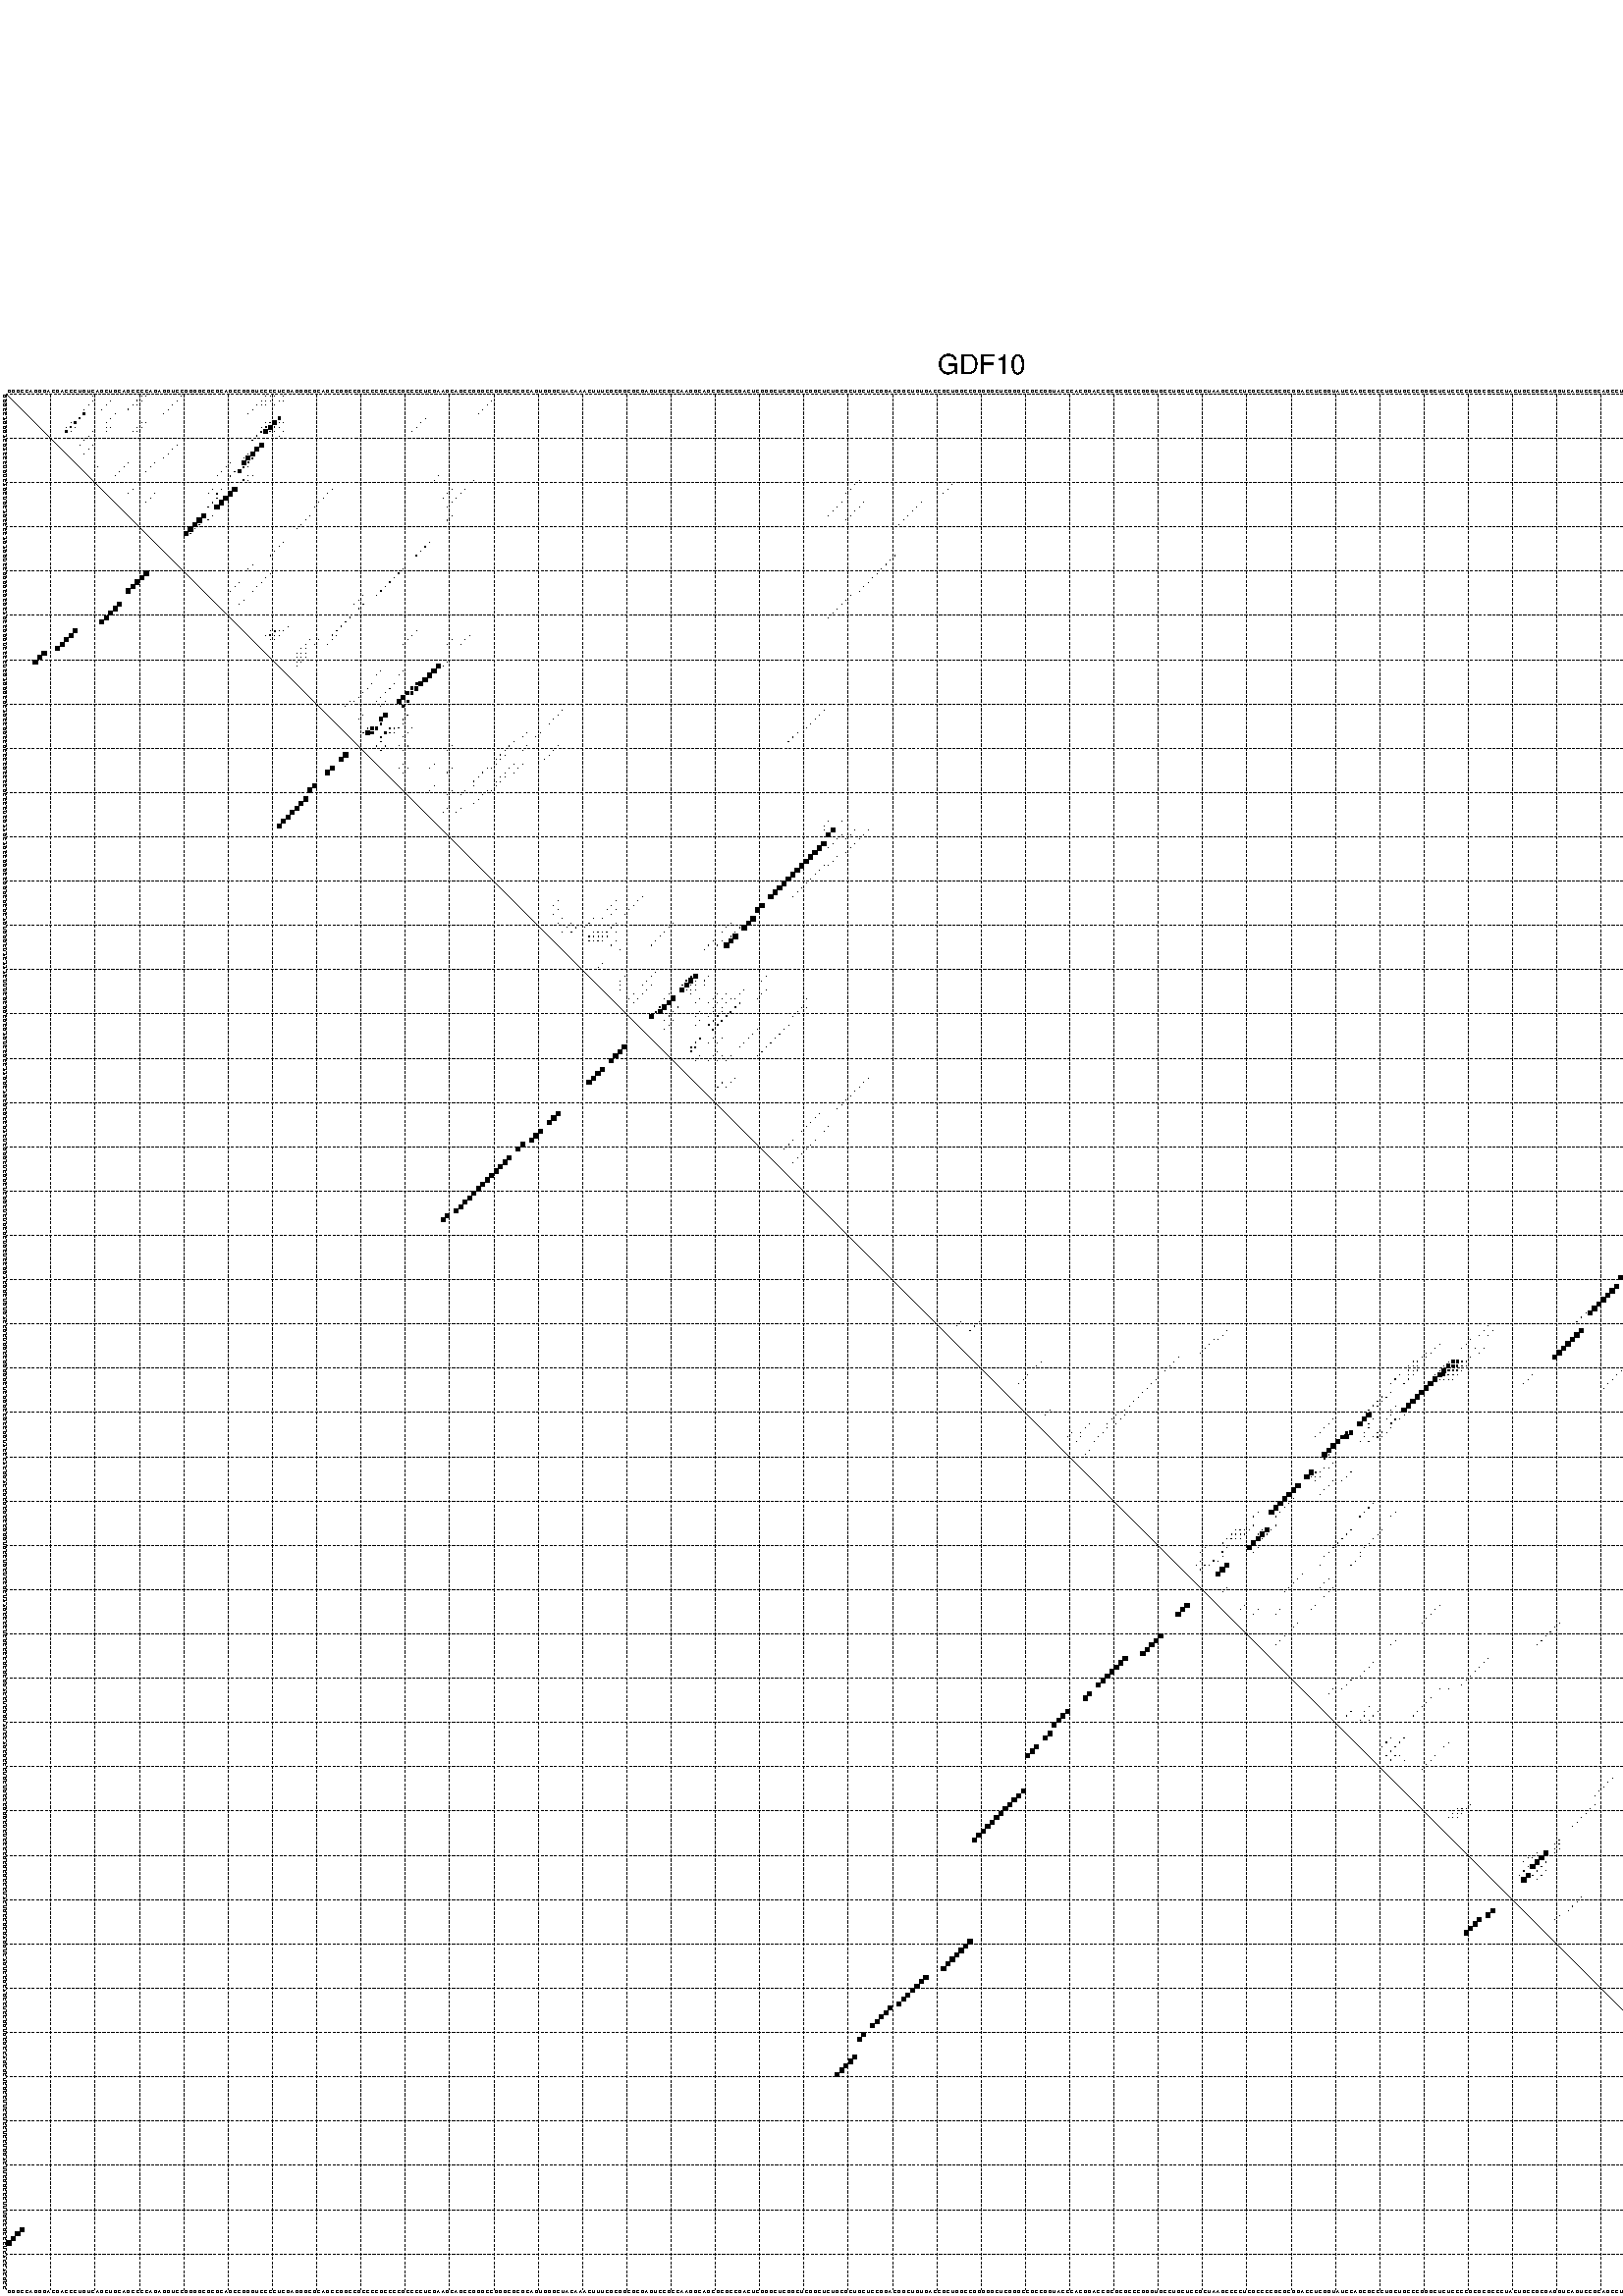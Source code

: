 %!PS-Adobe-3.0 EPSF-3.0
%%BoundingBox: 0 0 700 720
%%DocumentFonts: Helvetica
%%Pages: 1
%%EndComments

% Program options: --noLP 

% This file contains the square roots of probabilities in the form
% i  j  sqrt(p(i,j)) ubox

/DPdict 100 dict def

DPdict begin

%%BeginProlog

/logscale false def
/lpmin 1e-05 log def
/DataVisible  [ true true true true] def
/DataTitles   [ false false false false ] def
/min { 2 copy gt { exch } if pop } bind def
/max { 2 copy lt { exch } if pop } bind def
/box { %size x y box - draws box centered on x,y
   2 index 0.5 mul sub            % x -= 0.5
   exch 2 index 0.5 mul sub exch  % y -= 0.5
   3 -1 roll dup rectfill
} bind def
/ubox {
   logscale {
      log dup add lpmin div 1 exch sub dup 0 lt { pop 0 } if
   } if
   3 1 roll
   exch len exch sub 1 add box
} bind def
/lbox {
   3 1 roll
   len exch sub 1 add box
} bind def
/drawseq { % print sequence along all 4 sides
[ [0.7 -0.3 0 ]
  [0.7 0.7 len add 0]
  [-0.3 len sub -0.4 -90]
  [-0.3 len sub 0.7 len add -90]
] {
   gsave
    aload pop rotate translate
    0 1 len 1 sub {
     dup 0 moveto
     sequence exch 1 getinterval
     show
    } for
   grestore
  } forall
} bind def
/drawgrid{
  gsave
  0.5 dup translate
  0.01 setlinewidth
  len log 0.9 sub cvi 10 exch exp  % grid spacing
  dup 1 gt {
     dup dup 20 div dup 2 array astore exch 40 div setdash
  } { [0.3 0.7] 0.1 setdash } ifelse
  0 exch len {
     dup dup
     0 moveto
     len lineto
     dup
     len exch sub 0 exch moveto
     len exch len exch sub lineto
     stroke
  } for
  [] 0 setdash
  0.04 setlinewidth
  currentdict /cutpoint known {
    cutpoint 1 sub
    dup dup -1 moveto len 1 add lineto
    len exch sub dup
    -1 exch moveto len 1 add exch lineto
    stroke
  } if
  % draw diagonal
  0 len moveto len 0 lineto stroke
  grestore
} bind def
/drawTitle {
  currentdict /DPtitle known {
    % center title text
    /Helvetica findfont 10 scalefont setfont
    360 705 moveto DPtitle dup stringwidth pop 2 div neg 0 rmoveto show
  } if
} bind def
/prepareCoords {
  0 1 3 {
    % check whether we want to display current data
    dup DataVisible exch get
    {
      % check whether we've actually got some data
      DataSource exch get dup currentdict exch known {
        % data source s_j is present, so find length of array
        currentdict exch get length 
      } { pop 0 } ifelse
    } if
  } for
  exch dup 5 -1 roll add 4 -1 roll dup 5 1 roll 4 -1 roll add max
  len add 3 add 700 exch div dup scale
  exch 1 add exch 1 add translate
} bind def
/utri{ % i j prob utri
  gsave
  0.5 dup translate
  1 min 2 div
  0.85 mul 0.15 add 0.95  0.33
  3 1 roll % prepare hsb color
  sethsbcolor
  % now produce the coordinates for lines
  exch 1 sub dup len exch sub dup 4 -1 roll dup 3 1 roll dup len exch sub
  moveto lineto lineto closepath fill
  grestore
} bind def
/uUDmotif{ % i j uUDmotif
  gsave
  0.5 dup translate
  1 min 2 div
  0.85 mul 0.15 add 0.95 0.6
  3 1 roll % prepare hsb color
  sethsbcolor
  % now produce the coordinates for lines
  exch 1 sub dup len exch sub dup 4 -1 roll dup 3 1 roll dup len exch sub
  moveto lineto lineto closepath fill
  grestore
} bind def
/lUDmotif{ % i j lUDmotif
  gsave
  0.5 dup translate
  1 min 2 div
  0.85 mul 0.15 add 0.95 0.6
  3 1 roll % prepare hsb color
  sethsbcolor
  % now produce the coordinates for lines
  dup len exch sub dup 4 -1 roll 1 sub dup 3 1 roll dup len exch sub
  moveto lineto lineto closepath fill
  grestore
} bind def
/uHmotif{ % i j uHmotif
  gsave
  0.5 dup translate
  1 min 2 div
  0.85 mul 0.15 add 0.95  0.99
  3 1 roll % prepare hsb color
  sethsbcolor
  % now produce the coordinates for lines
  exch 1 sub dup len exch sub dup 4 -1 roll dup 3 1 roll dup len exch sub
  moveto lineto lineto closepath fill
  grestore
} bind def
/lHmotif{ % i j lHmotif
  gsave
  0.5 dup translate
  1 min 2 div
  0.85 mul 0.15 add 0.95  0.99
  3 1 roll % prepare hsb color
  sethsbcolor
  % now produce the coordinates for lines
  dup len exch sub dup 4 -1 roll 1 sub dup 3 1 roll dup len exch sub
  moveto lineto lineto closepath fill
  grestore
} bind def
/uImotif{ % i j k l uImotif
  gsave
  0.5 dup translate
  1 min 2 div
  0.85 mul 0.15 add 0.95  0.99
  3 1 roll % prepare hsb color
  sethsbcolor
  % now produce the coordinates for lines
  1 sub dup 5 1 roll exch len exch sub dup 5 1 roll 3 -1 roll dup
  5 1 roll exch 4 1 roll 3 1 roll exch 1 sub len exch sub dup 3 1 roll
  moveto lineto lineto lineto closepath fill
  grestore
} bind def
/lImotif{ % i j k l lImotif
  gsave
  0.5 dup translate
  1 min 2 div
  0.85 mul 0.15 add 0.95  0.99
  3 1 roll % prepare hsb color
  sethsbcolor
  % now produce the coordinates for lines
  4 -1 roll 1 sub dup 5 1 roll exch 1 sub len exch sub dup 3 -1 roll exch
  5 -1 roll len exch sub dup 6 -1 roll dup 3 1 roll 7 4 roll
  moveto lineto lineto lineto closepath fill
  grestore
} bind def
/drawDataSquareBottom { % x v n dataSquareBottom draw box
  len add 2 add exch lbox
} bind def
/drawDataSquareTop { % x v n dataSquareBottom draw box
  neg 1 sub exch lbox
} bind def
/drawDataSquareLeft { % y v n dataSquareBottom draw box
  neg 1 sub 3 1 roll lbox
} bind def
/drawDataSquareRight { % y v n dataSquareBottom draw box
  % use size x y box to draw box
  2 add len add 3 1 roll lbox
} bind def
/drawDataSquareBottomHSB { % x v h s b n dataSquareBottomHSB draw box
  % use size x y box to draw box
  len add 2 add 5 1 roll sethsbcolor lbox
} bind def
/drawDataSquareTopHSB { % x v h s b n dataSquareBottomHSB draw box
  % use size x y box to draw box
  neg 1 sub 5 1 roll sethsbcolor lbox
} bind def
/drawDataSquareLeftHSB { % x v h s b n dataSquareLeftHSB draw box
  % use size x y box to draw box
  neg 1 sub 6 1 roll sethsbcolor lbox
} bind def
/drawDataSquareRightHSB { % x v h s b n dataSquareLeftHSB draw box
  % use size x y box to draw box
  2 add len add 6 1 roll sethsbcolor lbox
} bind def
/drawDataTitleBottom {
  /Helvetica findfont 0.95 scalefont setfont
  0 -1.4 3 -1 roll sub moveto 
  dup stringwidth pop neg 0 rmoveto   
  show
} bind def
/drawDataTitleTop {
  /Helvetica findfont 0.95 scalefont setfont
  0 len 1.6 add 3 -1 roll add moveto 
  dup stringwidth pop neg 0 rmoveto   
  show
} bind def
/drawDataTitleLeft {
  /Helvetica findfont 0.95 scalefont setfont
  neg 1.4 sub len 1 add moveto 
  dup stringwidth pop 0 exch rmoveto -90 rotate
  show 90 rotate
} bind def
/drawDataTitleRight {
  /Helvetica findfont 0.95 scalefont setfont
  1.6 add len add len 1 add moveto 
  dup stringwidth pop 0 exch rmoveto -90 rotate
  show 90 rotate
} bind def
% do not modify the arrays below unless you know what you're doing!
/DataSource     [ /topData /leftData /bottomData /rightData ] def
/DataDrawBox    [ /drawDataSquareTop  /drawDataSquareLeft /drawDataSquareBottom /drawDataSquareRight] def
/DataDrawBoxHSB [ /drawDataSquareTopHSB /drawDataSquareLeftHSB /drawDataSquareBottomHSB /drawDataSquareRightHSB ] def
/DataDrawTitle  [ /drawDataTitleTop /drawDataTitleLeft /drawDataTitleBottom /drawDataTitleRight ] def
% this is the logic to parse the auxiliary linear data
% given in arrays topData, leftData, bottomData, and rightData
% See also the Boolean arrays DataVisible and DataTitles that
% are used to control which part of data will be visible
/drawData {
  0 1 3 {
    % check whether we want to display current data
    dup DataVisible exch get
    {
      % check whether we've actually got some data
      dup DataSource exch get dup currentdict exch known {
        % data source s_j is present, so we load the
        % corresponding data array a and loop over all data sets a[i]
        currentdict exch get dup length 1 sub 0 1 3 -1 roll {
          dup dup
          % now on stack: j a i i i
          % load data set, i.e. a[i]
          4 -1 roll         % j i i i a
          dup 3 -1 roll get dup % j i i a a[i] a[i]
          % 1. check whether we need to process data set title
          6 -1 roll dup 7 1 roll DataTitles exch get {
            % get current title drawing function key
            6 -1 roll dup 7 1 roll DataDrawTitle exch get
            % now on stack: ... j i i a a[i] a[i] title_draw_key
            % get current title and execute drawing function
            exch 0 get exch currentdict exch get 5 -1 roll exch exec
          } { % remove unused variables
              pop 3 -1 roll pop
          } ifelse
          % now on stack: ... j i a a[i]
          % 2. process actual data a[k] for 1 <= k < n
          dup length 1 sub 1 exch getinterval { 
            % on stack: j i a a[i][k]
            gsave
            dup length 2 eq { % print black box if two-valued
              % get box drawing function
              4 -1 roll dup 5 1 roll DataDrawBox exch get currentdict exch get exch
              aload pop 5 -1 roll dup 6 1 roll 4 -1 roll exec
            } {
              dup length 5 eq { % print box with hsb color
                % get box drawing function
                4 -1 roll dup 5 1 roll DataDrawBoxHSB exch get currentdict exch get exch
                % on stack: j i a f a[i]
                % load data array and prepare for drawing
                aload pop 8 -1 roll dup 9 1 roll 7 -1 roll exec
              } { pop } ifelse
            } ifelse
            grestore
          } forall
          exch pop 
          % left on stack: j a
        } for
        
      } if
    } if
  } for
} bind def

%%EndProlog

/DPtitle {
  (GDF10)
} def

/sequence { (\
GGGCCAGGGACGACCCUGUCAGCUGCAGCCCCAGAGGUCCGGGGCGCGCAGCCGGGUCCCCUCGAGGGCGCAGCCGGCCGCCCCGCCCCGCCCCUCGAAGCAGCCGGGCCGGGCGCGCAGUGGGCUACAAACUUUCGCGGCGCGAGUCCGCCAAGGCAGCGCGCCGACUCGGGCUCGGCUCGGCUCUGCGCUGCUCCGGACGGCUGUGACCGCUGGCCGGGGGCUCGGGCCGCCGGUACCCACGGACCGCGCGCC\
CGGGUGCCUGCUCCGCUAAGCCCCUCGCCCCGCGCGGACCUCGGUAUCCAGCGCCCUGCUGCCCGGGCUCUCCCCGCGCGCCCUACUGCCGCGAGGUCAGUCCGCAGCCUCCGGUGCGCCAGCGCUCGCCUUCCUCCUCCUGGACUUCGGCCCUUUGCCGCCCUCACCACGCC\
) } def
/len { sequence length } bind def

% BEGIN linear data array

/topData [
] def

/leftData [
] def

/bottomData [
] def

/rightData [
] def

% END linear data arrays

%Finally, prepare canvas

%draw title
drawTitle

%prepare coordinate system, draw grid and sequence
/Helvetica findfont 0.95 scalefont setfont

%prepare coordinate system
prepareCoords

%draw sequence arround grid
drawseq

%draw grid
drawgrid

%draw auxiliary linear data (if available)
drawData

%data (commands) starts here

%start of quadruplex data

%start of Hmotif data

%start of Imotif data
%start of base pair probability data
1 20 0.003 ubox
1 31 0.053 ubox
1 32 0.01 ubox
1 40 0.007 ubox
1 59 0.01 ubox
1 60 0.005 ubox
1 61 0.004 ubox
1 63 0.005 ubox
1 382 0.004 ubox
1 385 0.003 ubox
1 386 0.047 ubox
1 389 0.005 ubox
1 392 0.004 ubox
1 395 0.005 ubox
1 401 0.009 ubox
1 402 0.014 ubox
1 403 0.006 ubox
1 408 0.405 ubox
1 409 0.005 ubox
1 414 0.015 ubox
1 417 0.015 ubox
1 418 0.874 ubox
1 419 0.012 ubox
1 420 0.02 ubox
1 423 0.119 ubox
1 428 0.01 ubox
2 20 0.015 ubox
2 24 0.003 ubox
2 30 0.054 ubox
2 31 0.009 ubox
2 39 0.007 ubox
2 58 0.01 ubox
2 59 0.005 ubox
2 60 0.004 ubox
2 62 0.004 ubox
2 63 0.004 ubox
2 110 0.008 ubox
2 381 0.003 ubox
2 385 0.055 ubox
2 388 0.005 ubox
2 391 0.004 ubox
2 394 0.005 ubox
2 400 0.01 ubox
2 401 0.021 ubox
2 402 0.005 ubox
2 407 0.406 ubox
2 408 0.005 ubox
2 413 0.013 ubox
2 414 0.163 ubox
2 416 0.012 ubox
2 417 0.875 ubox
2 418 0.015 ubox
2 419 0.014 ubox
2 422 0.119 ubox
2 423 0.105 ubox
2 427 0.009 ubox
2 428 0.089 ubox
3 19 0.015 ubox
3 23 0.004 ubox
3 29 0.054 ubox
3 30 0.007 ubox
3 38 0.007 ubox
3 57 0.01 ubox
3 58 0.005 ubox
3 59 0.004 ubox
3 61 0.004 ubox
3 109 0.008 ubox
3 380 0.003 ubox
3 384 0.055 ubox
3 387 0.004 ubox
3 393 0.004 ubox
3 400 0.023 ubox
3 406 0.406 ubox
3 407 0.004 ubox
3 413 0.164 ubox
3 416 0.875 ubox
3 417 0.014 ubox
3 418 0.013 ubox
3 422 0.105 ubox
3 427 0.09 ubox
4 18 0.011 ubox
4 22 0.004 ubox
4 28 0.054 ubox
4 37 0.007 ubox
4 56 0.011 ubox
4 108 0.008 ubox
4 379 0.003 ubox
4 383 0.055 ubox
4 398 0.063 ubox
4 405 0.406 ubox
4 412 0.164 ubox
4 415 0.865 ubox
4 426 0.09 ubox
5 18 0.336 ubox
5 25 0.039 ubox
5 36 0.006 ubox
5 55 0.01 ubox
5 107 0.007 ubox
5 397 0.067 ubox
5 404 0.405 ubox
5 412 0.314 ubox
6 17 0.339 ubox
6 24 0.04 ubox
6 62 0.523 ubox
6 95 0.003 ubox
6 381 0.01 ubox
6 386 0.032 ubox
6 387 0.03 ubox
6 390 0.02 ubox
6 396 0.067 ubox
6 401 0.02 ubox
6 402 0.054 ubox
6 409 0.072 ubox
6 410 0.195 ubox
6 411 0.292 ubox
6 419 0.153 ubox
7 15 0.005 ubox
7 16 0.339 ubox
7 23 0.04 ubox
7 31 0.004 ubox
7 32 0.005 ubox
7 59 0.004 ubox
7 60 0.149 ubox
7 61 0.834 ubox
7 62 0.059 ubox
7 63 0.011 ubox
7 94 0.004 ubox
7 385 0.034 ubox
7 386 0.039 ubox
7 389 0.028 ubox
7 390 0.015 ubox
7 393 0.005 ubox
7 394 0.003 ubox
7 395 0.067 ubox
7 396 0.003 ubox
7 400 0.019 ubox
7 401 0.042 ubox
7 402 0.031 ubox
7 403 0.019 ubox
7 408 0.08 ubox
7 409 0.227 ubox
7 410 0.233 ubox
7 411 0.01 ubox
7 414 0.042 ubox
7 417 0.003 ubox
7 418 0.157 ubox
7 419 0.006 ubox
7 423 0.027 ubox
8 14 0.006 ubox
8 15 0.339 ubox
8 16 0.004 ubox
8 23 0.003 ubox
8 24 0.006 ubox
8 30 0.004 ubox
8 31 0.005 ubox
8 58 0.003 ubox
8 59 0.15 ubox
8 60 0.836 ubox
8 61 0.095 ubox
8 62 0.012 ubox
8 93 0.004 ubox
8 384 0.034 ubox
8 385 0.04 ubox
8 388 0.028 ubox
8 389 0.021 ubox
8 392 0.011 ubox
8 394 0.065 ubox
8 395 0.005 ubox
8 400 0.042 ubox
8 401 0.032 ubox
8 402 0.013 ubox
8 403 0.006 ubox
8 407 0.079 ubox
8 408 0.247 ubox
8 409 0.212 ubox
8 410 0.006 ubox
8 411 0.012 ubox
8 413 0.042 ubox
8 414 0.033 ubox
8 416 0.003 ubox
8 417 0.157 ubox
8 418 0.006 ubox
8 422 0.027 ubox
8 423 0.006 ubox
9 14 0.337 ubox
9 15 0.004 ubox
9 20 0.045 ubox
9 23 0.006 ubox
9 29 0.004 ubox
9 30 0.005 ubox
9 58 0.147 ubox
9 59 0.831 ubox
9 60 0.096 ubox
9 61 0.022 ubox
9 63 0.007 ubox
9 92 0.004 ubox
9 382 0.03 ubox
9 384 0.04 ubox
9 385 0.003 ubox
9 387 0.027 ubox
9 388 0.021 ubox
9 391 0.014 ubox
9 392 0.022 ubox
9 393 0.05 ubox
9 394 0.007 ubox
9 400 0.032 ubox
9 401 0.011 ubox
9 402 0.006 ubox
9 403 0.003 ubox
9 406 0.061 ubox
9 407 0.246 ubox
9 408 0.211 ubox
9 409 0.005 ubox
9 410 0.012 ubox
9 411 0.008 ubox
9 413 0.033 ubox
9 416 0.157 ubox
9 417 0.006 ubox
9 420 0.021 ubox
9 422 0.006 ubox
10 19 0.045 ubox
10 57 0.139 ubox
10 62 0.009 ubox
10 381 0.028 ubox
10 386 0.025 ubox
10 387 0.019 ubox
10 390 0.014 ubox
10 393 0.007 ubox
10 401 0.006 ubox
10 409 0.011 ubox
10 410 0.008 ubox
10 419 0.019 ubox
11 18 0.045 ubox
11 56 0.093 ubox
11 383 0.034 ubox
11 397 0.014 ubox
11 404 0.024 ubox
11 412 0.024 ubox
11 415 0.059 ubox
12 17 0.035 ubox
12 20 0.058 ubox
12 39 0.008 ubox
12 58 0.921 ubox
12 382 0.026 ubox
12 403 0.018 ubox
12 411 0.005 ubox
12 414 0.025 ubox
13 19 0.058 ubox
13 38 0.008 ubox
13 57 0.928 ubox
13 381 0.022 ubox
13 402 0.016 ubox
13 410 0.004 ubox
14 18 0.058 ubox
14 37 0.008 ubox
14 55 0.022 ubox
14 56 0.924 ubox
15 36 0.008 ubox
15 54 0.022 ubox
15 55 0.919 ubox
15 56 0.139 ubox
16 28 0.009 ubox
16 34 0.008 ubox
16 51 0.004 ubox
16 54 0.911 ubox
16 55 0.179 ubox
17 21 0.01 ubox
17 27 0.01 ubox
17 33 0.008 ubox
17 50 0.005 ubox
17 54 0.205 ubox
17 55 0.003 ubox
18 26 0.011 ubox
18 32 0.008 ubox
18 49 0.005 ubox
18 52 0.117 ubox
18 53 0.62 ubox
19 25 0.011 ubox
19 48 0.004 ubox
19 51 0.101 ubox
19 55 0.084 ubox
19 56 0.04 ubox
19 98 0.004 ubox
20 54 0.145 ubox
20 55 0.055 ubox
20 97 0.004 ubox
20 106 0.006 ubox
20 193 0.008 ubox
20 412 0.007 ubox
21 192 0.01 ubox
21 214 0.003 ubox
21 381 0.005 ubox
21 386 0.004 ubox
21 411 0.007 ubox
22 29 0.054 ubox
22 47 0.006 ubox
22 49 0.098 ubox
22 52 0.985 ubox
22 74 0.006 ubox
22 101 0.028 ubox
22 104 0.027 ubox
22 191 0.01 ubox
22 213 0.003 ubox
22 378 0.005 ubox
22 380 0.005 ubox
22 384 0.01 ubox
22 385 0.004 ubox
22 406 0.008 ubox
22 413 0.01 ubox
22 416 0.013 ubox
23 28 0.054 ubox
23 34 0.011 ubox
23 46 0.006 ubox
23 48 0.096 ubox
23 51 0.988 ubox
23 73 0.006 ubox
23 100 0.028 ubox
23 103 0.028 ubox
23 190 0.01 ubox
23 212 0.003 ubox
23 377 0.005 ubox
23 379 0.005 ubox
23 383 0.01 ubox
23 405 0.008 ubox
23 412 0.01 ubox
23 415 0.013 ubox
24 33 0.016 ubox
24 48 0.027 ubox
24 50 0.988 ubox
24 72 0.006 ubox
24 99 0.028 ubox
24 102 0.028 ubox
24 376 0.005 ubox
24 404 0.008 ubox
25 32 0.017 ubox
25 47 0.101 ubox
25 49 0.989 ubox
25 71 0.006 ubox
25 101 0.029 ubox
25 189 0.01 ubox
25 194 0.01 ubox
25 207 0.007 ubox
25 375 0.005 ubox
25 378 0.004 ubox
25 380 0.004 ubox
25 384 0.009 ubox
25 403 0.008 ubox
25 413 0.029 ubox
26 46 0.101 ubox
26 48 0.988 ubox
26 70 0.006 ubox
26 100 0.029 ubox
26 188 0.01 ubox
26 193 0.01 ubox
26 206 0.007 ubox
26 377 0.004 ubox
26 379 0.004 ubox
26 383 0.009 ubox
26 412 0.03 ubox
27 187 0.01 ubox
27 192 0.01 ubox
27 205 0.007 ubox
27 381 0.004 ubox
27 401 0.007 ubox
27 411 0.028 ubox
28 45 0.994 ubox
28 47 0.018 ubox
28 69 0.006 ubox
28 101 0.049 ubox
28 186 0.008 ubox
28 191 0.01 ubox
28 204 0.007 ubox
28 380 0.004 ubox
28 384 0.004 ubox
28 400 0.007 ubox
28 406 0.009 ubox
28 410 0.016 ubox
28 413 0.003 ubox
29 44 0.994 ubox
29 46 0.017 ubox
29 68 0.006 ubox
29 100 0.049 ubox
29 190 0.01 ubox
29 203 0.007 ubox
29 379 0.004 ubox
29 383 0.004 ubox
29 405 0.009 ubox
29 412 0.003 ubox
30 43 0.994 ubox
30 44 0.016 ubox
30 67 0.006 ubox
30 202 0.007 ubox
30 398 0.003 ubox
30 404 0.009 ubox
31 42 0.994 ubox
31 43 0.016 ubox
31 66 0.006 ubox
31 398 0.006 ubox
32 41 0.994 ubox
32 42 0.016 ubox
32 397 0.006 ubox
32 412 0.003 ubox
33 396 0.006 ubox
33 411 0.003 ubox
34 63 0.006 ubox
34 96 0.094 ubox
34 394 0.004 ubox
34 395 0.004 ubox
34 403 0.006 ubox
35 62 0.006 ubox
35 95 0.095 ubox
35 393 0.005 ubox
35 402 0.006 ubox
36 61 0.006 ubox
36 94 0.095 ubox
36 392 0.005 ubox
36 401 0.006 ubox
36 423 0.054 ubox
36 428 0.004 ubox
37 60 0.005 ubox
37 93 0.095 ubox
37 201 0.008 ubox
37 391 0.004 ubox
37 400 0.006 ubox
37 422 0.054 ubox
37 427 0.004 ubox
38 200 0.009 ubox
38 399 0.006 ubox
38 421 0.053 ubox
38 426 0.004 ubox
39 56 0.003 ubox
39 199 0.009 ubox
39 398 0.006 ubox
40 55 0.003 ubox
40 90 0.095 ubox
40 198 0.009 ubox
40 397 0.006 ubox
41 60 0.007 ubox
41 89 0.095 ubox
41 197 0.009 ubox
41 419 0.052 ubox
41 420 0.01 ubox
42 59 0.007 ubox
42 88 0.095 ubox
42 196 0.009 ubox
42 418 0.055 ubox
43 53 0.003 ubox
43 58 0.007 ubox
43 87 0.095 ubox
43 195 0.009 ubox
43 417 0.055 ubox
44 52 0.004 ubox
44 57 0.007 ubox
44 86 0.095 ubox
44 194 0.009 ubox
44 416 0.055 ubox
45 51 0.004 ubox
45 56 0.008 ubox
45 85 0.095 ubox
45 193 0.009 ubox
45 415 0.055 ubox
46 81 0.007 ubox
46 84 0.094 ubox
46 191 0.008 ubox
46 414 0.055 ubox
47 54 0.008 ubox
47 80 0.008 ubox
47 190 0.009 ubox
47 412 0.004 ubox
48 53 0.008 ubox
48 79 0.008 ubox
48 81 0.094 ubox
48 189 0.009 ubox
48 411 0.003 ubox
48 413 0.056 ubox
49 80 0.094 ubox
49 188 0.009 ubox
49 412 0.056 ubox
50 187 0.008 ubox
50 410 0.003 ubox
50 411 0.055 ubox
51 78 0.095 ubox
51 186 0.008 ubox
51 406 0.05 ubox
51 410 0.025 ubox
51 413 0.004 ubox
52 77 0.095 ubox
52 398 0.007 ubox
52 405 0.05 ubox
52 412 0.004 ubox
53 64 0.013 ubox
53 76 0.095 ubox
53 383 0.012 ubox
53 397 0.01 ubox
53 404 0.051 ubox
53 412 0.007 ubox
53 415 0.004 ubox
53 426 0.005 ubox
54 60 0.056 ubox
54 61 0.201 ubox
54 62 0.042 ubox
54 63 0.018 ubox
54 75 0.095 ubox
54 93 0.006 ubox
54 382 0.013 ubox
54 385 0.013 ubox
54 386 0.068 ubox
54 389 0.017 ubox
54 390 0.004 ubox
54 396 0.01 ubox
54 402 0.05 ubox
54 403 0.055 ubox
54 408 0.143 ubox
54 409 0.021 ubox
54 414 0.016 ubox
54 418 0.028 ubox
54 425 0.006 ubox
55 59 0.056 ubox
55 60 0.201 ubox
55 61 0.084 ubox
55 62 0.019 ubox
55 74 0.094 ubox
55 75 0.004 ubox
55 92 0.006 ubox
55 105 0.005 ubox
55 381 0.011 ubox
55 382 0.004 ubox
55 384 0.013 ubox
55 385 0.077 ubox
55 388 0.017 ubox
55 389 0.008 ubox
55 395 0.01 ubox
55 401 0.081 ubox
55 402 0.039 ubox
55 403 0.004 ubox
55 407 0.143 ubox
55 408 0.024 ubox
55 413 0.015 ubox
55 414 0.058 ubox
55 417 0.028 ubox
55 423 0.009 ubox
56 60 0.083 ubox
56 61 0.023 ubox
56 69 0.029 ubox
56 71 0.08 ubox
56 74 0.005 ubox
56 91 0.006 ubox
56 101 0.01 ubox
56 104 0.005 ubox
56 380 0.009 ubox
56 384 0.077 ubox
56 387 0.012 ubox
56 388 0.008 ubox
56 394 0.01 ubox
56 400 0.093 ubox
56 401 0.007 ubox
56 406 0.142 ubox
56 407 0.024 ubox
56 408 0.003 ubox
56 413 0.058 ubox
56 416 0.028 ubox
56 422 0.009 ubox
57 68 0.028 ubox
57 70 0.08 ubox
57 73 0.006 ubox
57 90 0.005 ubox
57 100 0.01 ubox
57 103 0.005 ubox
57 379 0.008 ubox
57 383 0.074 ubox
57 399 0.093 ubox
57 405 0.131 ubox
57 412 0.055 ubox
57 415 0.023 ubox
57 421 0.008 ubox
58 67 0.028 ubox
58 68 0.037 ubox
58 398 0.093 ubox
58 404 0.127 ubox
58 405 0.053 ubox
59 66 0.028 ubox
59 67 0.037 ubox
59 68 0.082 ubox
59 397 0.092 ubox
59 398 0.006 ubox
59 404 0.053 ubox
59 405 0.008 ubox
60 66 0.037 ubox
60 67 0.082 ubox
60 68 0.008 ubox
60 397 0.007 ubox
60 398 0.005 ubox
60 404 0.009 ubox
60 405 0.008 ubox
61 66 0.082 ubox
61 67 0.008 ubox
61 100 0.07 ubox
61 397 0.005 ubox
61 404 0.009 ubox
62 66 0.007 ubox
62 98 0.8 ubox
62 99 0.052 ubox
63 85 0.006 ubox
63 90 0.006 ubox
63 97 0.988 ubox
64 84 0.006 ubox
64 89 0.007 ubox
64 96 0.993 ubox
64 388 0.015 ubox
64 420 0.067 ubox
65 95 0.992 ubox
65 387 0.015 ubox
65 419 0.067 ubox
66 83 0.006 ubox
66 88 0.008 ubox
66 93 0.441 ubox
66 94 0.89 ubox
66 386 0.015 ubox
66 418 0.067 ubox
67 82 0.006 ubox
67 87 0.009 ubox
67 92 0.623 ubox
67 93 0.774 ubox
67 385 0.015 ubox
67 417 0.067 ubox
68 81 0.006 ubox
68 86 0.009 ubox
68 91 0.762 ubox
68 92 0.637 ubox
68 384 0.015 ubox
68 416 0.067 ubox
69 80 0.006 ubox
69 85 0.009 ubox
69 90 0.879 ubox
69 383 0.015 ubox
69 415 0.067 ubox
70 78 0.004 ubox
70 79 0.005 ubox
70 84 0.009 ubox
70 86 0.006 ubox
70 89 0.878 ubox
70 91 0.456 ubox
70 382 0.015 ubox
70 413 0.047 ubox
70 414 0.047 ubox
71 77 0.005 ubox
71 85 0.007 ubox
71 90 0.456 ubox
71 412 0.066 ubox
72 126 0.005 ubox
72 185 0.014 ubox
72 381 0.009 ubox
72 411 0.065 ubox
73 81 0.012 ubox
73 86 0.919 ubox
73 91 0.064 ubox
73 125 0.005 ubox
73 184 0.017 ubox
73 380 0.008 ubox
73 406 0.009 ubox
73 410 0.056 ubox
73 413 0.004 ubox
74 80 0.012 ubox
74 85 0.853 ubox
74 90 0.064 ubox
74 124 0.005 ubox
74 183 0.017 ubox
74 379 0.008 ubox
74 405 0.009 ubox
74 412 0.004 ubox
75 85 0.377 ubox
75 90 0.011 ubox
75 123 0.005 ubox
75 182 0.017 ubox
75 404 0.009 ubox
76 82 0.12 ubox
76 83 0.771 ubox
76 84 0.508 ubox
76 87 0.334 ubox
76 88 0.05 ubox
76 89 0.019 ubox
76 92 0.009 ubox
76 181 0.017 ubox
76 403 0.007 ubox
76 407 0.062 ubox
77 81 0.121 ubox
77 82 0.763 ubox
77 83 0.505 ubox
77 86 0.335 ubox
77 87 0.048 ubox
77 88 0.019 ubox
77 91 0.009 ubox
77 118 0.006 ubox
77 121 0.005 ubox
77 179 0.017 ubox
77 402 0.004 ubox
77 406 0.062 ubox
78 85 0.332 ubox
78 90 0.009 ubox
78 117 0.006 ubox
78 120 0.005 ubox
78 178 0.017 ubox
78 405 0.063 ubox
79 85 0.064 ubox
79 115 0.007 ubox
79 177 0.017 ubox
79 404 0.062 ubox
80 84 0.074 ubox
80 86 0.025 ubox
80 89 0.003 ubox
80 91 0.016 ubox
80 101 0.005 ubox
80 114 0.035 ubox
80 118 0.004 ubox
80 125 0.005 ubox
80 403 0.049 ubox
81 85 0.025 ubox
81 90 0.016 ubox
81 100 0.005 ubox
81 113 0.036 ubox
81 117 0.004 ubox
81 124 0.005 ubox
81 398 0.003 ubox
82 112 0.036 ubox
82 113 0.004 ubox
82 123 0.005 ubox
83 111 0.036 ubox
83 112 0.005 ubox
83 122 0.005 ubox
83 398 0.007 ubox
84 90 0.007 ubox
84 97 0.008 ubox
84 111 0.005 ubox
84 115 0.006 ubox
84 117 0.004 ubox
84 397 0.007 ubox
85 89 0.007 ubox
85 91 0.021 ubox
85 96 0.008 ubox
85 101 0.031 ubox
85 109 0.036 ubox
85 110 0.004 ubox
85 114 0.008 ubox
85 116 0.004 ubox
85 384 0.006 ubox
85 396 0.004 ubox
86 90 0.02 ubox
86 100 0.031 ubox
86 108 0.036 ubox
86 113 0.008 ubox
86 115 0.004 ubox
86 383 0.006 ubox
86 398 0.009 ubox
87 107 0.036 ubox
87 112 0.008 ubox
87 113 0.004 ubox
87 397 0.009 ubox
87 398 0.004 ubox
88 106 0.036 ubox
88 111 0.008 ubox
88 112 0.004 ubox
88 397 0.004 ubox
88 398 0.004 ubox
89 97 0.034 ubox
89 106 0.003 ubox
89 111 0.004 ubox
89 397 0.004 ubox
90 96 0.033 ubox
90 101 0.022 ubox
90 104 0.036 ubox
90 109 0.008 ubox
90 110 0.003 ubox
90 384 0.004 ubox
91 100 0.022 ubox
91 103 0.036 ubox
91 108 0.009 ubox
91 383 0.004 ubox
92 107 0.009 ubox
93 106 0.009 ubox
94 100 0.033 ubox
94 103 0.005 ubox
95 99 0.029 ubox
95 102 0.005 ubox
96 383 0.01 ubox
96 404 0.006 ubox
96 412 0.003 ubox
97 186 0.006 ubox
97 189 0.005 ubox
97 382 0.014 ubox
97 387 0.004 ubox
97 388 0.042 ubox
97 403 0.041 ubox
97 411 0.005 ubox
98 185 0.005 ubox
98 381 0.013 ubox
98 386 0.009 ubox
98 387 0.045 ubox
98 402 0.043 ubox
98 410 0.009 ubox
98 411 0.004 ubox
99 185 0.004 ubox
99 187 0.889 ubox
99 192 0.012 ubox
99 195 0.004 ubox
99 381 0.022 ubox
99 386 0.047 ubox
99 401 0.044 ubox
99 409 0.011 ubox
99 410 0.003 ubox
100 186 0.917 ubox
100 189 0.04 ubox
100 191 0.012 ubox
100 194 0.004 ubox
100 380 0.024 ubox
100 384 0.076 ubox
100 385 0.036 ubox
100 400 0.043 ubox
100 408 0.011 ubox
100 413 0.073 ubox
101 188 0.041 ubox
101 190 0.012 ubox
101 193 0.004 ubox
101 379 0.024 ubox
101 383 0.081 ubox
101 412 0.074 ubox
102 185 0.984 ubox
102 187 0.03 ubox
102 192 0.004 ubox
102 381 0.003 ubox
102 411 0.048 ubox
103 184 0.999 ubox
103 186 0.014 ubox
103 191 0.004 ubox
103 410 0.005 ubox
104 183 0.999 ubox
104 190 0.004 ubox
105 182 0.999 ubox
105 188 0.004 ubox
106 181 0.999 ubox
106 187 0.004 ubox
106 408 0.004 ubox
106 423 0.008 ubox
107 180 0.999 ubox
107 185 0.003 ubox
107 186 0.004 ubox
107 407 0.004 ubox
107 422 0.008 ubox
107 423 0.004 ubox
108 179 0.999 ubox
108 184 0.005 ubox
108 406 0.004 ubox
108 422 0.004 ubox
109 178 0.999 ubox
109 183 0.005 ubox
109 405 0.004 ubox
110 177 0.999 ubox
110 182 0.005 ubox
110 404 0.004 ubox
111 176 0.999 ubox
111 181 0.005 ubox
111 403 0.004 ubox
111 418 0.013 ubox
112 175 0.999 ubox
112 180 0.005 ubox
112 417 0.013 ubox
113 174 0.999 ubox
113 179 0.005 ubox
113 416 0.013 ubox
114 144 0.005 ubox
114 173 0.999 ubox
114 178 0.005 ubox
114 415 0.013 ubox
115 125 0.006 ubox
115 138 0.007 ubox
115 143 0.036 ubox
115 414 0.013 ubox
116 124 0.006 ubox
116 137 0.008 ubox
116 142 0.036 ubox
116 171 0.999 ubox
117 125 0.01 ubox
117 136 0.008 ubox
117 138 0.007 ubox
117 141 0.036 ubox
117 170 0.998 ubox
117 413 0.013 ubox
118 124 0.01 ubox
118 137 0.008 ubox
118 140 0.036 ubox
118 412 0.013 ubox
119 126 0.004 ubox
119 133 0.016 ubox
119 135 0.003 ubox
119 169 0.995 ubox
119 411 0.013 ubox
120 125 0.004 ubox
120 128 0.01 ubox
120 132 0.017 ubox
120 138 0.038 ubox
120 151 0.004 ubox
120 164 0.011 ubox
120 168 0.998 ubox
120 410 0.011 ubox
121 127 0.01 ubox
121 129 0.031 ubox
121 131 0.016 ubox
121 137 0.039 ubox
121 150 0.004 ubox
121 163 0.011 ubox
121 166 0.021 ubox
121 167 0.994 ubox
122 126 0.008 ubox
122 128 0.068 ubox
122 133 0.116 ubox
122 134 0.038 ubox
122 135 0.009 ubox
122 136 0.053 ubox
122 138 0.004 ubox
122 149 0.004 ubox
122 162 0.012 ubox
122 165 0.035 ubox
122 408 0.014 ubox
123 132 0.126 ubox
123 133 0.048 ubox
123 134 0.011 ubox
123 135 0.049 ubox
123 136 0.022 ubox
123 148 0.004 ubox
123 164 0.034 ubox
123 165 0.981 ubox
123 407 0.014 ubox
124 132 0.05 ubox
124 133 0.012 ubox
124 134 0.04 ubox
124 135 0.018 ubox
124 138 0.036 ubox
124 147 0.004 ubox
124 160 0.014 ubox
124 162 0.033 ubox
124 164 0.981 ubox
124 406 0.014 ubox
125 137 0.037 ubox
125 146 0.004 ubox
125 159 0.015 ubox
125 161 0.033 ubox
125 163 0.98 ubox
125 405 0.014 ubox
126 139 0.005 ubox
126 158 0.015 ubox
126 404 0.013 ubox
129 135 0.017 ubox
130 134 0.014 ubox
131 147 0.008 ubox
132 140 0.006 ubox
132 146 0.009 ubox
132 155 0.192 ubox
132 156 0.94 ubox
132 159 0.047 ubox
132 172 0.004 ubox
133 139 0.011 ubox
133 145 0.007 ubox
133 154 0.188 ubox
133 155 0.943 ubox
133 156 0.011 ubox
133 158 0.046 ubox
133 171 0.004 ubox
134 139 0.01 ubox
134 144 0.005 ubox
134 146 0.019 ubox
134 153 0.174 ubox
134 154 0.941 ubox
134 155 0.014 ubox
134 156 0.006 ubox
134 158 0.003 ubox
135 139 0.007 ubox
135 145 0.03 ubox
135 153 0.905 ubox
135 154 0.014 ubox
135 155 0.006 ubox
135 156 0.045 ubox
135 167 0.004 ubox
135 172 0.004 ubox
136 142 0.005 ubox
136 144 0.031 ubox
136 150 0.027 ubox
136 155 0.049 ubox
136 161 0.041 ubox
136 163 0.009 ubox
136 166 0.006 ubox
136 171 0.004 ubox
137 141 0.005 ubox
137 143 0.031 ubox
137 149 0.027 ubox
137 151 0.965 ubox
137 157 0.008 ubox
137 160 0.042 ubox
137 162 0.022 ubox
137 164 0.005 ubox
137 165 0.005 ubox
137 170 0.004 ubox
137 181 0.005 ubox
137 384 0.005 ubox
138 142 0.031 ubox
138 150 0.966 ubox
138 156 0.008 ubox
138 159 0.042 ubox
138 161 0.022 ubox
138 163 0.007 ubox
138 166 0.177 ubox
138 383 0.005 ubox
139 148 0.108 ubox
139 149 0.96 ubox
139 152 0.084 ubox
139 160 0.021 ubox
139 162 0.009 ubox
139 165 0.183 ubox
139 180 0.011 ubox
139 181 0.005 ubox
139 382 0.004 ubox
140 147 0.15 ubox
140 148 0.954 ubox
140 151 0.084 ubox
140 157 0.039 ubox
140 160 0.004 ubox
140 162 0.143 ubox
140 164 0.183 ubox
140 179 0.013 ubox
140 380 0.004 ubox
141 146 0.942 ubox
141 150 0.084 ubox
141 156 0.039 ubox
141 159 0.006 ubox
141 161 0.144 ubox
141 163 0.183 ubox
141 178 0.013 ubox
141 379 0.004 ubox
142 149 0.081 ubox
142 151 0.039 ubox
142 157 0.018 ubox
142 160 0.144 ubox
142 162 0.184 ubox
142 378 0.004 ubox
143 150 0.039 ubox
143 156 0.018 ubox
143 159 0.144 ubox
143 161 0.184 ubox
143 177 0.013 ubox
143 377 0.004 ubox
144 149 0.039 ubox
144 160 0.183 ubox
144 170 0.006 ubox
144 176 0.037 ubox
144 402 0.005 ubox
145 169 0.006 ubox
145 175 0.037 ubox
145 401 0.006 ubox
146 157 0.158 ubox
146 160 0.011 ubox
146 162 0.007 ubox
146 168 0.006 ubox
146 174 0.037 ubox
146 374 0.004 ubox
146 400 0.006 ubox
147 156 0.117 ubox
147 159 0.011 ubox
147 161 0.006 ubox
147 167 0.006 ubox
147 173 0.037 ubox
147 373 0.004 ubox
147 399 0.006 ubox
148 155 0.115 ubox
148 156 0.198 ubox
148 166 0.006 ubox
148 172 0.038 ubox
148 398 0.006 ubox
149 155 0.198 ubox
149 161 0.017 ubox
149 171 0.038 ubox
149 371 0.004 ubox
149 397 0.006 ubox
150 157 0.046 ubox
150 160 0.018 ubox
150 162 0.005 ubox
150 164 0.003 ubox
150 170 0.037 ubox
150 370 0.004 ubox
150 396 0.006 ubox
151 156 0.046 ubox
151 159 0.018 ubox
151 161 0.005 ubox
151 163 0.003 ubox
151 369 0.004 ubox
152 368 0.003 ubox
153 387 0.008 ubox
154 386 0.009 ubox
155 165 0.038 ubox
155 195 0.008 ubox
155 385 0.009 ubox
156 162 0.07 ubox
156 164 0.038 ubox
156 194 0.009 ubox
156 384 0.009 ubox
157 161 0.07 ubox
157 163 0.038 ubox
157 193 0.009 ubox
157 383 0.009 ubox
158 192 0.009 ubox
158 381 0.009 ubox
159 191 0.009 ubox
159 380 0.009 ubox
160 190 0.009 ubox
160 379 0.009 ubox
161 189 0.009 ubox
161 378 0.009 ubox
162 188 0.009 ubox
162 377 0.009 ubox
163 184 0.012 ubox
164 183 0.012 ubox
165 182 0.012 ubox
166 181 0.012 ubox
166 186 0.003 ubox
167 180 0.012 ubox
167 185 0.003 ubox
169 178 0.011 ubox
169 183 0.003 ubox
170 177 0.012 ubox
170 182 0.004 ubox
171 176 0.012 ubox
171 181 0.005 ubox
172 180 0.005 ubox
173 179 0.005 ubox
174 178 0.005 ubox
177 385 0.029 ubox
177 389 0.006 ubox
178 384 0.029 ubox
178 388 0.006 ubox
179 383 0.029 ubox
182 381 0.028 ubox
182 382 0.005 ubox
182 385 0.026 ubox
183 380 0.031 ubox
183 384 0.028 ubox
184 379 0.031 ubox
184 383 0.028 ubox
186 377 0.052 ubox
187 376 0.056 ubox
187 379 0.01 ubox
187 383 0.01 ubox
188 374 0.014 ubox
188 375 0.058 ubox
188 378 0.027 ubox
188 380 0.995 ubox
188 382 0.009 ubox
188 384 0.006 ubox
189 373 0.015 ubox
189 377 0.027 ubox
189 379 0.996 ubox
189 383 0.006 ubox
190 372 0.014 ubox
190 374 0.069 ubox
190 378 0.997 ubox
190 380 0.005 ubox
190 382 0.004 ubox
191 371 0.014 ubox
191 373 0.068 ubox
191 377 0.997 ubox
191 379 0.005 ubox
192 373 0.335 ubox
192 376 0.933 ubox
193 370 0.004 ubox
193 372 0.688 ubox
193 374 0.428 ubox
193 375 0.585 ubox
194 369 0.003 ubox
194 371 0.753 ubox
194 373 0.602 ubox
195 369 0.004 ubox
196 369 0.999 ubox
197 368 1.0 ubox
198 367 1.0 ubox
199 366 1.0 ubox
200 365 0.996 ubox
202 364 1.0 ubox
202 385 0.003 ubox
202 389 0.003 ubox
203 363 1.0 ubox
203 384 0.003 ubox
203 388 0.003 ubox
204 362 1.0 ubox
204 383 0.003 ubox
205 361 1.0 ubox
206 360 1.0 ubox
206 384 0.005 ubox
207 359 0.999 ubox
207 383 0.005 ubox
208 357 0.044 ubox
208 358 0.995 ubox
208 382 0.008 ubox
209 356 0.05 ubox
209 381 0.008 ubox
210 216 0.004 ubox
210 220 0.009 ubox
210 355 0.038 ubox
211 215 0.004 ubox
211 219 0.009 ubox
211 335 0.004 ubox
211 379 0.009 ubox
212 218 0.009 ubox
212 276 0.005 ubox
212 334 0.004 ubox
212 336 0.004 ubox
212 356 0.992 ubox
212 378 0.009 ubox
213 275 0.005 ubox
213 333 0.004 ubox
213 335 0.004 ubox
213 355 0.999 ubox
213 377 0.009 ubox
214 273 0.004 ubox
214 274 0.004 ubox
214 331 0.003 ubox
214 354 1.0 ubox
214 376 0.009 ubox
215 272 0.005 ubox
215 324 0.004 ubox
215 330 0.004 ubox
215 353 1.0 ubox
215 375 0.009 ubox
216 271 0.005 ubox
216 323 0.013 ubox
216 329 0.004 ubox
216 332 0.003 ubox
216 334 0.003 ubox
216 352 0.999 ubox
216 374 0.008 ubox
217 270 0.005 ubox
217 321 0.014 ubox
217 322 0.012 ubox
217 333 0.003 ubox
217 351 0.999 ubox
217 369 0.005 ubox
217 373 0.007 ubox
218 265 0.008 ubox
218 320 0.016 ubox
218 321 0.011 ubox
218 331 0.012 ubox
218 350 0.997 ubox
218 368 0.007 ubox
219 234 0.004 ubox
219 264 0.01 ubox
219 318 0.063 ubox
219 319 0.066 ubox
219 326 0.009 ubox
219 327 0.744 ubox
219 328 0.554 ubox
219 329 0.31 ubox
219 330 0.12 ubox
219 367 0.007 ubox
220 233 0.004 ubox
220 263 0.01 ubox
220 317 0.063 ubox
220 318 0.066 ubox
220 319 0.014 ubox
220 325 0.009 ubox
220 326 0.752 ubox
220 327 0.554 ubox
220 328 0.309 ubox
220 329 0.124 ubox
220 330 0.009 ubox
220 366 0.007 ubox
221 262 0.01 ubox
221 317 0.066 ubox
221 318 0.013 ubox
221 319 0.069 ubox
221 324 0.007 ubox
221 325 0.851 ubox
221 326 0.394 ubox
221 327 0.302 ubox
221 328 0.124 ubox
221 329 0.009 ubox
221 365 0.007 ubox
222 231 0.004 ubox
222 315 0.087 ubox
222 317 0.013 ubox
222 318 0.069 ubox
222 323 0.006 ubox
222 324 0.869 ubox
222 325 0.443 ubox
222 326 0.12 ubox
222 327 0.12 ubox
222 328 0.009 ubox
222 345 0.003 ubox
222 364 0.007 ubox
223 230 0.004 ubox
223 260 0.011 ubox
223 314 0.092 ubox
223 317 0.069 ubox
223 323 0.99 ubox
223 324 0.049 ubox
223 325 0.057 ubox
223 326 0.017 ubox
223 327 0.006 ubox
223 344 0.003 ubox
223 363 0.007 ubox
224 229 0.004 ubox
224 259 0.011 ubox
224 313 0.092 ubox
224 316 0.069 ubox
224 322 0.993 ubox
224 343 0.003 ubox
224 362 0.007 ubox
225 258 0.011 ubox
225 321 0.993 ubox
225 361 0.006 ubox
226 257 0.011 ubox
226 313 0.063 ubox
226 320 0.993 ubox
227 256 0.011 ubox
227 311 0.1 ubox
227 312 0.058 ubox
227 319 0.993 ubox
228 255 0.011 ubox
228 310 0.1 ubox
228 311 0.058 ubox
228 318 0.993 ubox
229 254 0.011 ubox
229 309 0.101 ubox
229 310 0.058 ubox
229 314 0.011 ubox
229 317 0.993 ubox
230 236 0.003 ubox
230 253 0.009 ubox
230 308 0.071 ubox
230 313 0.015 ubox
230 316 0.989 ubox
231 235 0.004 ubox
231 251 0.008 ubox
231 253 0.013 ubox
231 308 0.938 ubox
231 313 0.026 ubox
231 316 0.018 ubox
232 250 0.009 ubox
232 252 0.016 ubox
232 300 0.011 ubox
232 307 0.949 ubox
232 309 0.025 ubox
232 312 0.006 ubox
232 314 0.264 ubox
232 315 0.008 ubox
233 245 0.007 ubox
233 249 0.007 ubox
233 251 0.016 ubox
233 299 0.011 ubox
233 306 0.949 ubox
233 308 0.025 ubox
233 313 0.262 ubox
234 244 0.007 ubox
234 249 0.03 ubox
234 298 0.011 ubox
234 308 0.065 ubox
234 313 0.02 ubox
235 241 0.005 ubox
235 243 0.008 ubox
235 248 0.031 ubox
235 297 0.011 ubox
235 303 0.527 ubox
235 304 0.82 ubox
235 307 0.051 ubox
235 310 0.088 ubox
235 311 0.174 ubox
235 312 0.02 ubox
236 240 0.005 ubox
236 243 0.005 ubox
236 247 0.031 ubox
236 296 0.01 ubox
236 302 0.544 ubox
236 303 0.815 ubox
236 307 0.007 ubox
236 309 0.089 ubox
236 310 0.169 ubox
236 311 0.019 ubox
237 242 0.004 ubox
237 246 0.031 ubox
237 301 0.974 ubox
237 306 0.007 ubox
237 308 0.08 ubox
238 300 0.992 ubox
239 245 0.03 ubox
239 299 0.988 ubox
240 244 0.03 ubox
240 298 0.982 ubox
240 299 0.147 ubox
241 298 0.174 ubox
242 300 0.008 ubox
243 298 0.015 ubox
243 299 0.008 ubox
244 295 0.99 ubox
244 296 0.08 ubox
244 297 0.03 ubox
244 304 0.007 ubox
245 294 0.991 ubox
245 295 0.08 ubox
245 296 0.027 ubox
245 297 0.021 ubox
245 303 0.007 ubox
246 296 0.021 ubox
246 300 0.003 ubox
246 302 0.006 ubox
247 292 0.998 ubox
247 299 0.004 ubox
248 291 0.999 ubox
248 298 0.004 ubox
249 290 0.999 ubox
249 297 0.004 ubox
250 289 0.999 ubox
250 291 0.009 ubox
251 288 0.999 ubox
251 290 0.01 ubox
251 309 0.026 ubox
252 287 0.999 ubox
252 289 0.01 ubox
252 308 0.026 ubox
253 283 0.086 ubox
253 286 0.992 ubox
253 288 0.011 ubox
253 307 0.026 ubox
253 314 0.005 ubox
254 282 0.094 ubox
254 287 0.011 ubox
254 306 0.026 ubox
254 313 0.005 ubox
256 282 0.073 ubox
256 287 0.009 ubox
257 278 0.042 ubox
257 279 0.105 ubox
257 280 0.023 ubox
257 281 0.069 ubox
257 284 0.016 ubox
257 285 0.989 ubox
257 286 0.021 ubox
257 304 0.028 ubox
257 311 0.01 ubox
258 277 0.043 ubox
258 278 0.106 ubox
258 279 0.063 ubox
258 280 0.034 ubox
258 283 0.015 ubox
258 284 0.99 ubox
258 285 0.022 ubox
258 303 0.028 ubox
258 310 0.01 ubox
259 276 0.043 ubox
259 277 0.106 ubox
259 278 0.063 ubox
259 279 0.033 ubox
259 283 0.99 ubox
259 284 0.022 ubox
259 302 0.028 ubox
259 309 0.01 ubox
260 275 0.043 ubox
260 282 0.989 ubox
260 301 0.028 ubox
260 308 0.01 ubox
261 271 0.016 ubox
261 276 0.13 ubox
261 281 0.979 ubox
261 283 0.021 ubox
261 300 0.028 ubox
261 307 0.01 ubox
262 270 0.016 ubox
262 275 0.129 ubox
262 282 0.021 ubox
262 299 0.028 ubox
262 306 0.007 ubox
263 275 0.033 ubox
263 298 0.027 ubox
263 306 0.006 ubox
264 270 0.005 ubox
264 273 0.075 ubox
264 274 0.037 ubox
264 305 0.009 ubox
265 269 0.005 ubox
265 271 0.126 ubox
265 272 0.043 ubox
265 276 0.987 ubox
265 297 0.011 ubox
265 304 0.009 ubox
266 270 0.126 ubox
266 275 0.989 ubox
267 274 0.941 ubox
267 293 0.027 ubox
268 292 0.028 ubox
268 299 0.008 ubox
269 291 0.028 ubox
269 298 0.008 ubox
270 276 0.022 ubox
270 290 0.028 ubox
270 297 0.007 ubox
270 300 0.007 ubox
271 275 0.021 ubox
271 289 0.027 ubox
271 299 0.007 ubox
272 298 0.007 ubox
274 280 0.006 ubox
274 296 0.01 ubox
274 324 0.004 ubox
275 279 0.006 ubox
275 283 0.022 ubox
275 288 0.014 ubox
275 295 0.01 ubox
275 323 0.005 ubox
276 282 0.022 ubox
276 287 0.014 ubox
276 322 0.005 ubox
277 321 0.005 ubox
278 292 0.011 ubox
278 320 0.005 ubox
278 351 0.006 ubox
279 291 0.011 ubox
279 350 0.006 ubox
280 349 0.006 ubox
281 289 0.011 ubox
281 348 0.007 ubox
282 288 0.012 ubox
282 314 0.005 ubox
282 347 0.007 ubox
283 287 0.012 ubox
283 313 0.005 ubox
283 346 0.007 ubox
286 335 0.006 ubox
287 309 0.007 ubox
287 334 0.007 ubox
288 308 0.007 ubox
288 333 0.007 ubox
289 307 0.007 ubox
289 332 0.007 ubox
290 306 0.007 ubox
290 331 0.007 ubox
291 304 0.007 ubox
291 330 0.006 ubox
292 303 0.007 ubox
292 329 0.006 ubox
293 300 0.01 ubox
293 302 0.006 ubox
293 324 0.004 ubox
293 326 0.003 ubox
294 299 0.011 ubox
295 322 0.007 ubox
296 321 0.007 ubox
297 308 0.009 ubox
297 320 0.007 ubox
298 304 0.012 ubox
298 307 0.01 ubox
298 310 0.008 ubox
298 319 0.007 ubox
299 303 0.012 ubox
299 307 0.008 ubox
299 309 0.008 ubox
299 318 0.007 ubox
300 306 0.008 ubox
300 308 0.008 ubox
304 313 0.035 ubox
304 316 0.075 ubox
305 312 0.054 ubox
305 315 0.157 ubox
305 326 0.004 ubox
306 311 0.055 ubox
306 314 0.163 ubox
306 325 0.004 ubox
306 372 0.005 ubox
307 313 0.163 ubox
307 371 0.005 ubox
308 312 0.101 ubox
308 314 0.108 ubox
308 315 0.003 ubox
308 323 0.005 ubox
308 370 0.005 ubox
309 313 0.109 ubox
309 316 0.003 ubox
309 322 0.005 ubox
309 369 0.005 ubox
310 321 0.005 ubox
310 368 0.005 ubox
311 320 0.005 ubox
313 363 0.007 ubox
314 362 0.007 ubox
315 361 0.007 ubox
316 360 0.008 ubox
317 359 0.007 ubox
319 331 0.026 ubox
319 359 0.006 ubox
320 328 0.019 ubox
320 329 0.105 ubox
320 330 0.037 ubox
320 358 0.014 ubox
321 327 0.019 ubox
321 328 0.105 ubox
321 329 0.038 ubox
321 357 0.014 ubox
322 326 0.013 ubox
322 327 0.103 ubox
322 328 0.037 ubox
322 356 0.015 ubox
323 355 0.015 ubox
324 354 0.015 ubox
327 351 0.019 ubox
328 350 0.035 ubox
328 351 0.025 ubox
329 350 0.039 ubox
329 351 0.005 ubox
330 346 0.011 ubox
330 348 0.978 ubox
330 350 0.007 ubox
331 344 0.003 ubox
331 345 0.012 ubox
331 347 0.994 ubox
332 343 0.003 ubox
332 346 0.994 ubox
332 348 0.109 ubox
333 344 0.167 ubox
333 345 0.979 ubox
333 347 0.111 ubox
334 343 0.235 ubox
334 346 0.111 ubox
334 348 0.008 ubox
335 342 0.179 ubox
335 344 0.968 ubox
335 345 0.083 ubox
335 347 0.008 ubox
336 343 0.968 ubox
336 346 0.008 ubox
340 356 0.006 ubox
341 355 0.007 ubox
342 354 0.007 ubox
343 353 0.006 ubox
344 351 0.007 ubox
345 350 0.007 ubox
368 381 0.003 ubox
368 385 0.007 ubox
369 380 0.008 ubox
369 384 0.007 ubox
370 379 0.009 ubox
370 383 0.007 ubox
371 378 0.011 ubox
371 380 0.008 ubox
371 382 0.007 ubox
372 377 0.011 ubox
372 379 0.008 ubox
373 378 0.008 ubox
373 380 0.014 ubox
373 384 0.007 ubox
373 413 0.005 ubox
374 379 0.014 ubox
374 383 0.007 ubox
374 412 0.005 ubox
376 386 0.005 ubox
376 409 0.006 ubox
377 384 0.029 ubox
377 385 0.004 ubox
377 408 0.007 ubox
377 413 0.028 ubox
378 383 0.03 ubox
378 412 0.028 ubox
379 406 0.012 ubox
379 411 0.025 ubox
379 413 0.027 ubox
380 405 0.012 ubox
380 412 0.027 ubox
381 398 0.008 ubox
381 399 0.016 ubox
381 404 0.004 ubox
381 405 0.042 ubox
382 397 0.009 ubox
382 398 0.017 ubox
382 404 0.072 ubox
382 412 0.014 ubox
383 396 0.007 ubox
383 403 0.139 ubox
383 406 0.679 ubox
383 413 0.009 ubox
383 416 0.004 ubox
384 398 0.08 ubox
384 405 0.682 ubox
384 412 0.008 ubox
384 415 0.004 ubox
385 397 0.08 ubox
385 398 0.015 ubox
385 404 0.681 ubox
385 405 0.009 ubox
386 397 0.015 ubox
386 399 0.029 ubox
386 404 0.011 ubox
387 398 0.023 ubox
387 399 0.424 ubox
388 397 0.024 ubox
388 398 0.454 ubox
388 404 0.003 ubox
388 405 0.016 ubox
389 397 0.454 ubox
389 398 0.02 ubox
389 404 0.017 ubox
390 397 0.019 ubox
390 398 0.008 ubox
390 399 0.838 ubox
391 397 0.01 ubox
391 398 0.877 ubox
392 397 0.877 ubox
392 398 0.014 ubox
393 397 0.013 ubox
393 399 0.008 ubox
394 398 0.009 ubox
395 405 0.004 ubox
396 404 0.004 ubox
396 421 0.006 ubox
396 424 0.019 ubox
397 403 0.012 ubox
397 417 0.006 ubox
397 418 0.007 ubox
397 420 0.007 ubox
397 423 0.021 ubox
398 402 0.008 ubox
398 416 0.006 ubox
398 417 0.007 ubox
398 419 0.006 ubox
398 420 0.011 ubox
398 422 0.021 ubox
399 419 0.012 ubox
403 412 0.005 ubox
403 415 0.195 ubox
404 411 0.005 ubox
404 414 0.579 ubox
404 417 0.028 ubox
405 410 0.004 ubox
405 413 0.581 ubox
405 416 0.028 ubox
406 412 0.58 ubox
406 415 0.028 ubox
411 421 0.025 ubox
411 424 0.02 ubox
411 426 0.013 ubox
412 420 0.029 ubox
412 423 0.022 ubox
412 425 0.018 ubox
412 427 0.125 ubox
413 426 0.117 ubox
414 426 0.073 ubox
415 425 0.086 ubox
415 427 0.192 ubox
416 426 0.192 ubox
1 418 0.95 lbox
2 417 0.95 lbox
3 416 0.95 lbox
4 415 0.95 lbox
7 61 0.95 lbox
8 60 0.95 lbox
9 59 0.95 lbox
12 58 0.95 lbox
13 57 0.95 lbox
14 56 0.95 lbox
15 55 0.95 lbox
16 54 0.95 lbox
22 52 0.95 lbox
23 51 0.95 lbox
24 50 0.95 lbox
25 49 0.95 lbox
26 48 0.95 lbox
28 45 0.95 lbox
29 44 0.95 lbox
30 43 0.95 lbox
31 42 0.95 lbox
32 41 0.95 lbox
62 98 0.95 lbox
63 97 0.95 lbox
64 96 0.95 lbox
65 95 0.95 lbox
66 94 0.95 lbox
67 93 0.95 lbox
68 92 0.95 lbox
69 90 0.95 lbox
70 89 0.95 lbox
73 86 0.95 lbox
74 85 0.95 lbox
76 83 0.95 lbox
77 82 0.95 lbox
99 187 0.95 lbox
100 186 0.95 lbox
102 185 0.95 lbox
103 184 0.95 lbox
104 183 0.95 lbox
105 182 0.95 lbox
106 181 0.95 lbox
107 180 0.95 lbox
108 179 0.95 lbox
109 178 0.95 lbox
110 177 0.95 lbox
111 176 0.95 lbox
112 175 0.95 lbox
113 174 0.95 lbox
114 173 0.95 lbox
116 171 0.95 lbox
117 170 0.95 lbox
119 169 0.95 lbox
120 168 0.95 lbox
121 167 0.95 lbox
123 165 0.95 lbox
124 164 0.95 lbox
125 163 0.95 lbox
132 156 0.95 lbox
133 155 0.95 lbox
134 154 0.95 lbox
135 153 0.95 lbox
137 151 0.95 lbox
138 150 0.95 lbox
139 149 0.95 lbox
140 148 0.95 lbox
188 380 0.95 lbox
189 379 0.95 lbox
190 378 0.95 lbox
191 377 0.95 lbox
192 376 0.95 lbox
193 372 0.95 lbox
194 371 0.95 lbox
196 369 0.95 lbox
197 368 0.95 lbox
198 367 0.95 lbox
199 366 0.95 lbox
200 365 0.95 lbox
202 364 0.95 lbox
203 363 0.95 lbox
204 362 0.95 lbox
205 361 0.95 lbox
206 360 0.95 lbox
207 359 0.95 lbox
208 358 0.95 lbox
212 356 0.95 lbox
213 355 0.95 lbox
214 354 0.95 lbox
215 353 0.95 lbox
216 352 0.95 lbox
217 351 0.95 lbox
218 350 0.95 lbox
219 327 0.95 lbox
220 326 0.95 lbox
221 325 0.95 lbox
222 324 0.95 lbox
223 323 0.95 lbox
224 322 0.95 lbox
225 321 0.95 lbox
226 320 0.95 lbox
227 319 0.95 lbox
228 318 0.95 lbox
229 317 0.95 lbox
230 316 0.95 lbox
231 308 0.95 lbox
232 307 0.95 lbox
233 306 0.95 lbox
235 304 0.95 lbox
236 303 0.95 lbox
237 301 0.95 lbox
238 300 0.95 lbox
239 299 0.95 lbox
240 298 0.95 lbox
244 295 0.95 lbox
245 294 0.95 lbox
247 292 0.95 lbox
248 291 0.95 lbox
249 290 0.95 lbox
250 289 0.95 lbox
251 288 0.95 lbox
252 287 0.95 lbox
253 286 0.95 lbox
257 285 0.95 lbox
258 284 0.95 lbox
259 283 0.95 lbox
260 282 0.95 lbox
261 281 0.95 lbox
265 276 0.95 lbox
266 275 0.95 lbox
267 274 0.95 lbox
330 348 0.95 lbox
331 347 0.95 lbox
332 346 0.95 lbox
333 345 0.95 lbox
335 344 0.95 lbox
336 343 0.95 lbox
383 406 0.95 lbox
384 405 0.95 lbox
385 404 0.95 lbox
390 399 0.95 lbox
391 398 0.95 lbox
392 397 0.95 lbox
showpage
end
%%EOF
